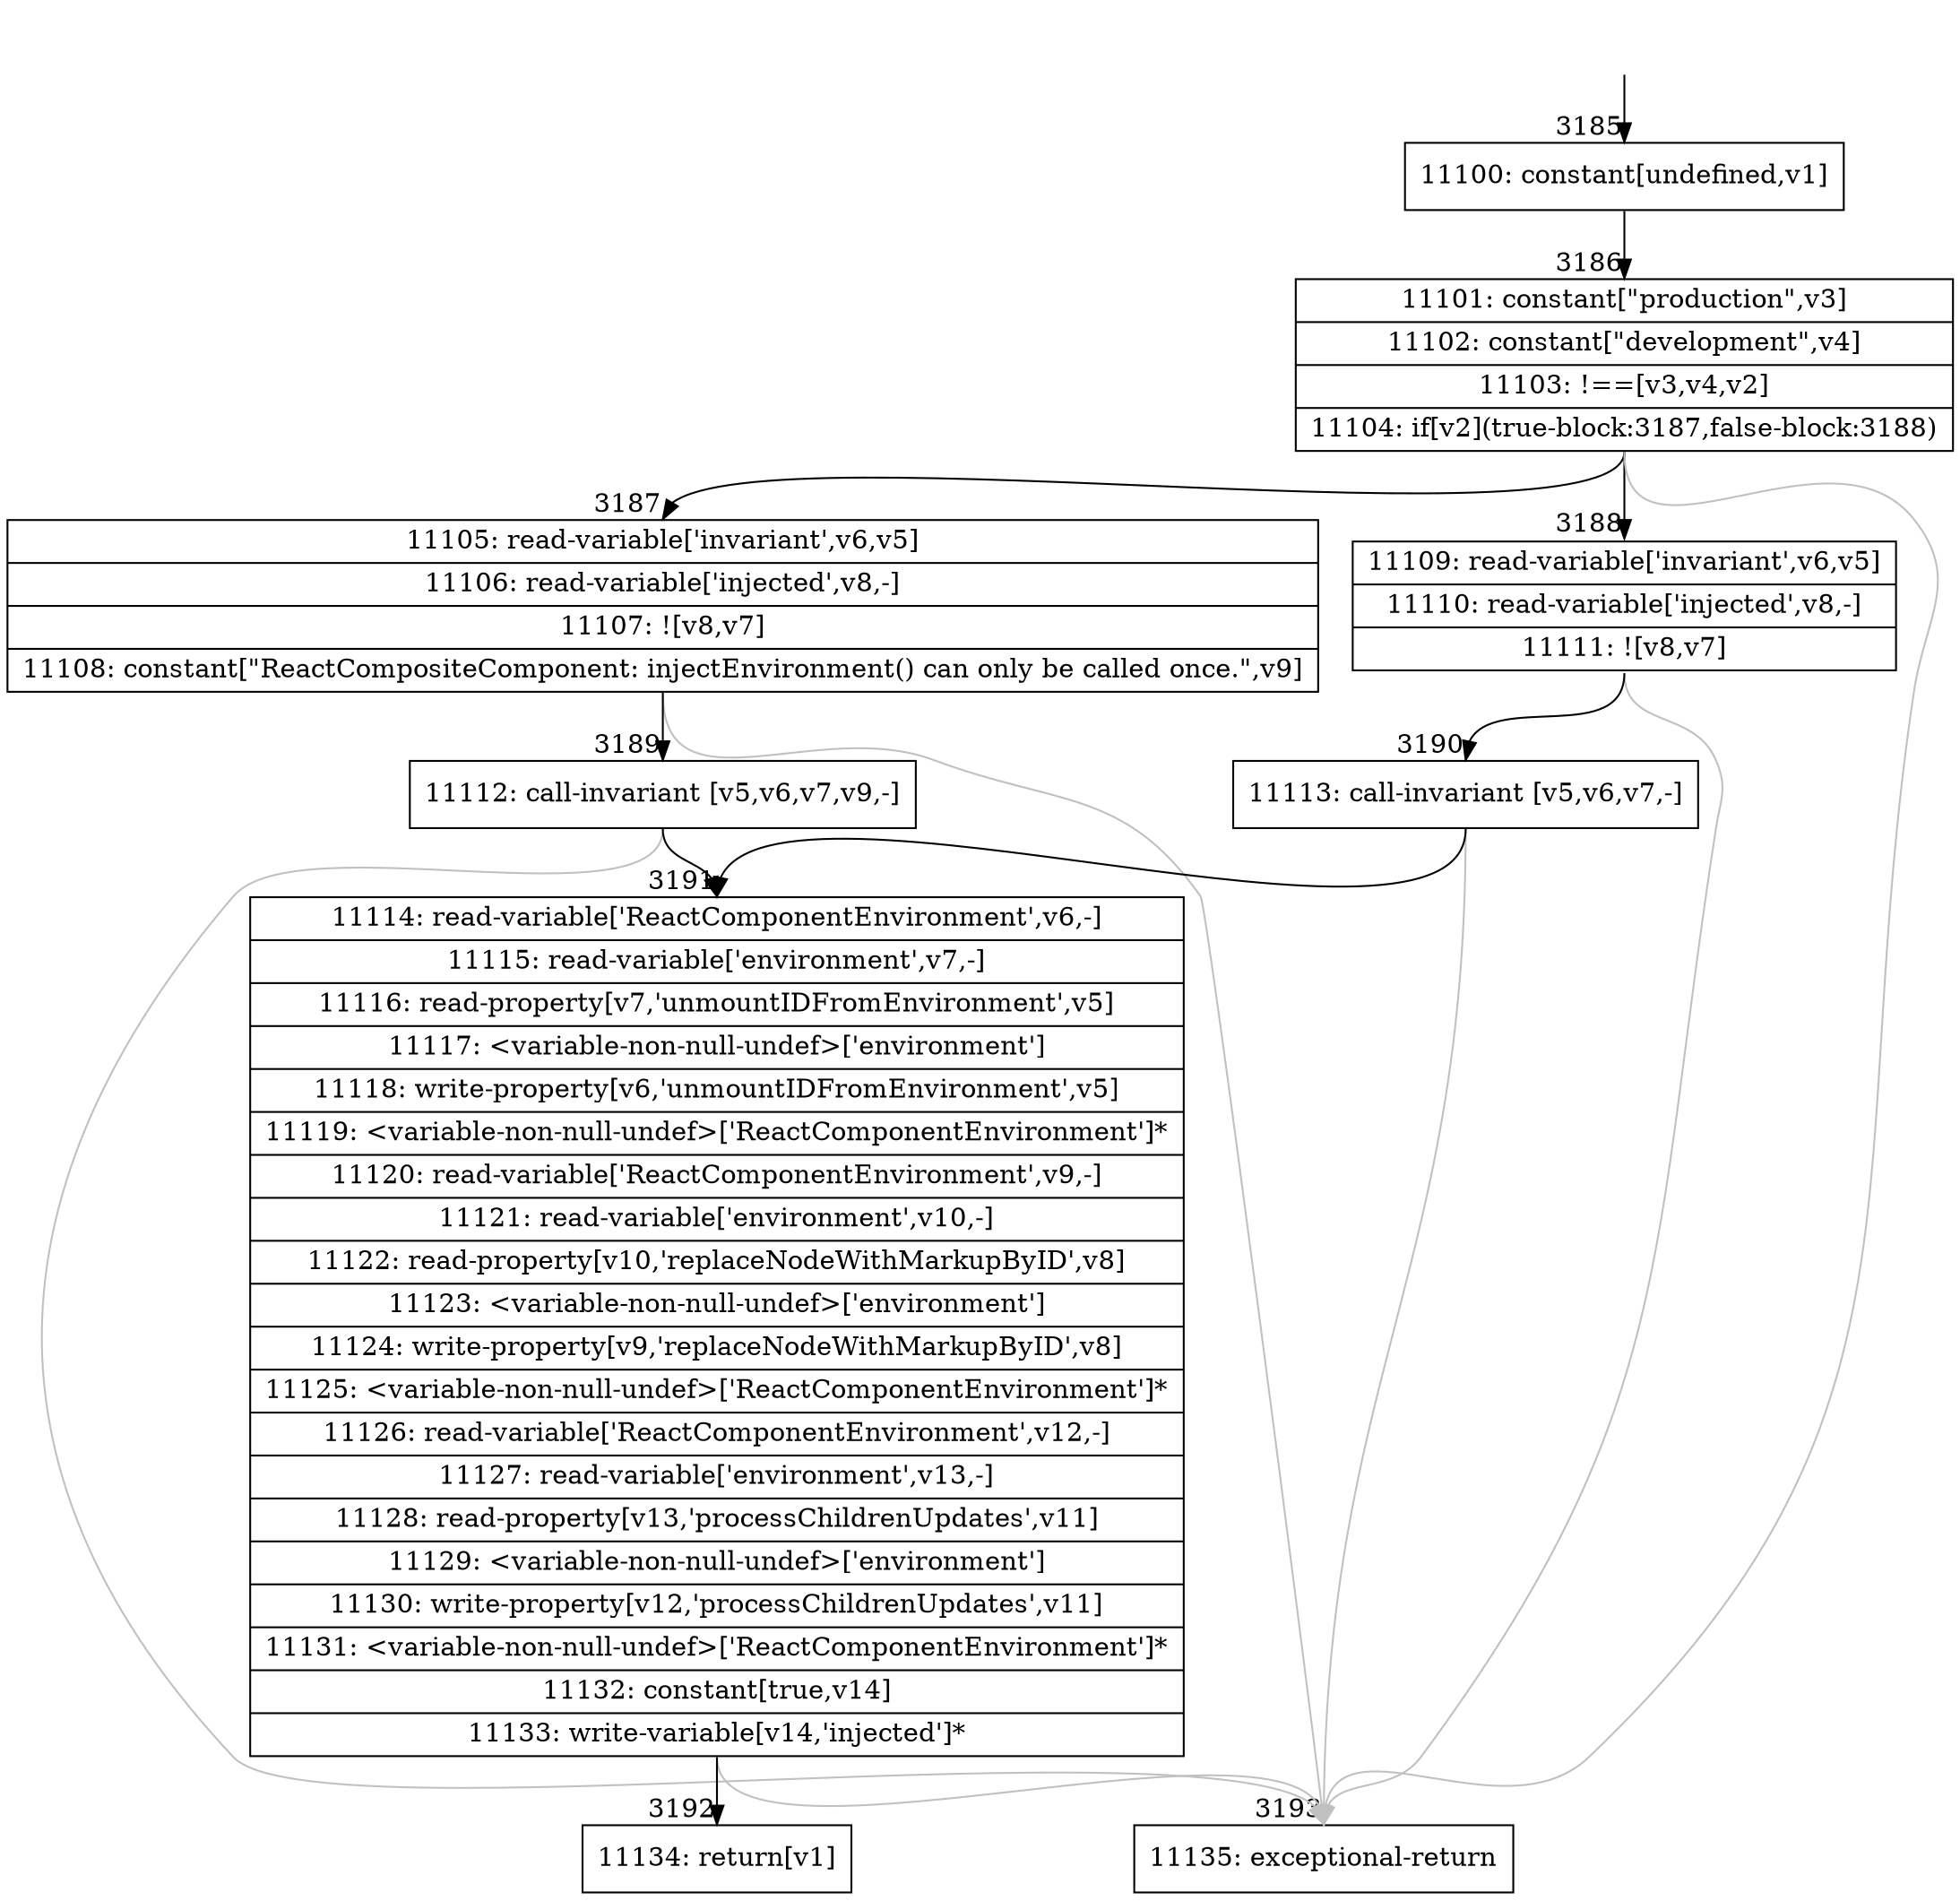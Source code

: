 digraph {
rankdir="TD"
BB_entry230[shape=none,label=""];
BB_entry230 -> BB3185 [tailport=s, headport=n, headlabel="    3185"]
BB3185 [shape=record label="{11100: constant[undefined,v1]}" ] 
BB3185 -> BB3186 [tailport=s, headport=n, headlabel="      3186"]
BB3186 [shape=record label="{11101: constant[\"production\",v3]|11102: constant[\"development\",v4]|11103: !==[v3,v4,v2]|11104: if[v2](true-block:3187,false-block:3188)}" ] 
BB3186 -> BB3187 [tailport=s, headport=n, headlabel="      3187"]
BB3186 -> BB3188 [tailport=s, headport=n, headlabel="      3188"]
BB3186 -> BB3193 [tailport=s, headport=n, color=gray, headlabel="      3193"]
BB3187 [shape=record label="{11105: read-variable['invariant',v6,v5]|11106: read-variable['injected',v8,-]|11107: ![v8,v7]|11108: constant[\"ReactCompositeComponent: injectEnvironment() can only be called once.\",v9]}" ] 
BB3187 -> BB3189 [tailport=s, headport=n, headlabel="      3189"]
BB3187 -> BB3193 [tailport=s, headport=n, color=gray]
BB3188 [shape=record label="{11109: read-variable['invariant',v6,v5]|11110: read-variable['injected',v8,-]|11111: ![v8,v7]}" ] 
BB3188 -> BB3190 [tailport=s, headport=n, headlabel="      3190"]
BB3188 -> BB3193 [tailport=s, headport=n, color=gray]
BB3189 [shape=record label="{11112: call-invariant [v5,v6,v7,v9,-]}" ] 
BB3189 -> BB3191 [tailport=s, headport=n, headlabel="      3191"]
BB3189 -> BB3193 [tailport=s, headport=n, color=gray]
BB3190 [shape=record label="{11113: call-invariant [v5,v6,v7,-]}" ] 
BB3190 -> BB3191 [tailport=s, headport=n]
BB3190 -> BB3193 [tailport=s, headport=n, color=gray]
BB3191 [shape=record label="{11114: read-variable['ReactComponentEnvironment',v6,-]|11115: read-variable['environment',v7,-]|11116: read-property[v7,'unmountIDFromEnvironment',v5]|11117: \<variable-non-null-undef\>['environment']|11118: write-property[v6,'unmountIDFromEnvironment',v5]|11119: \<variable-non-null-undef\>['ReactComponentEnvironment']*|11120: read-variable['ReactComponentEnvironment',v9,-]|11121: read-variable['environment',v10,-]|11122: read-property[v10,'replaceNodeWithMarkupByID',v8]|11123: \<variable-non-null-undef\>['environment']|11124: write-property[v9,'replaceNodeWithMarkupByID',v8]|11125: \<variable-non-null-undef\>['ReactComponentEnvironment']*|11126: read-variable['ReactComponentEnvironment',v12,-]|11127: read-variable['environment',v13,-]|11128: read-property[v13,'processChildrenUpdates',v11]|11129: \<variable-non-null-undef\>['environment']|11130: write-property[v12,'processChildrenUpdates',v11]|11131: \<variable-non-null-undef\>['ReactComponentEnvironment']*|11132: constant[true,v14]|11133: write-variable[v14,'injected']*}" ] 
BB3191 -> BB3192 [tailport=s, headport=n, headlabel="      3192"]
BB3191 -> BB3193 [tailport=s, headport=n, color=gray]
BB3192 [shape=record label="{11134: return[v1]}" ] 
BB3193 [shape=record label="{11135: exceptional-return}" ] 
//#$~ 6160
}
